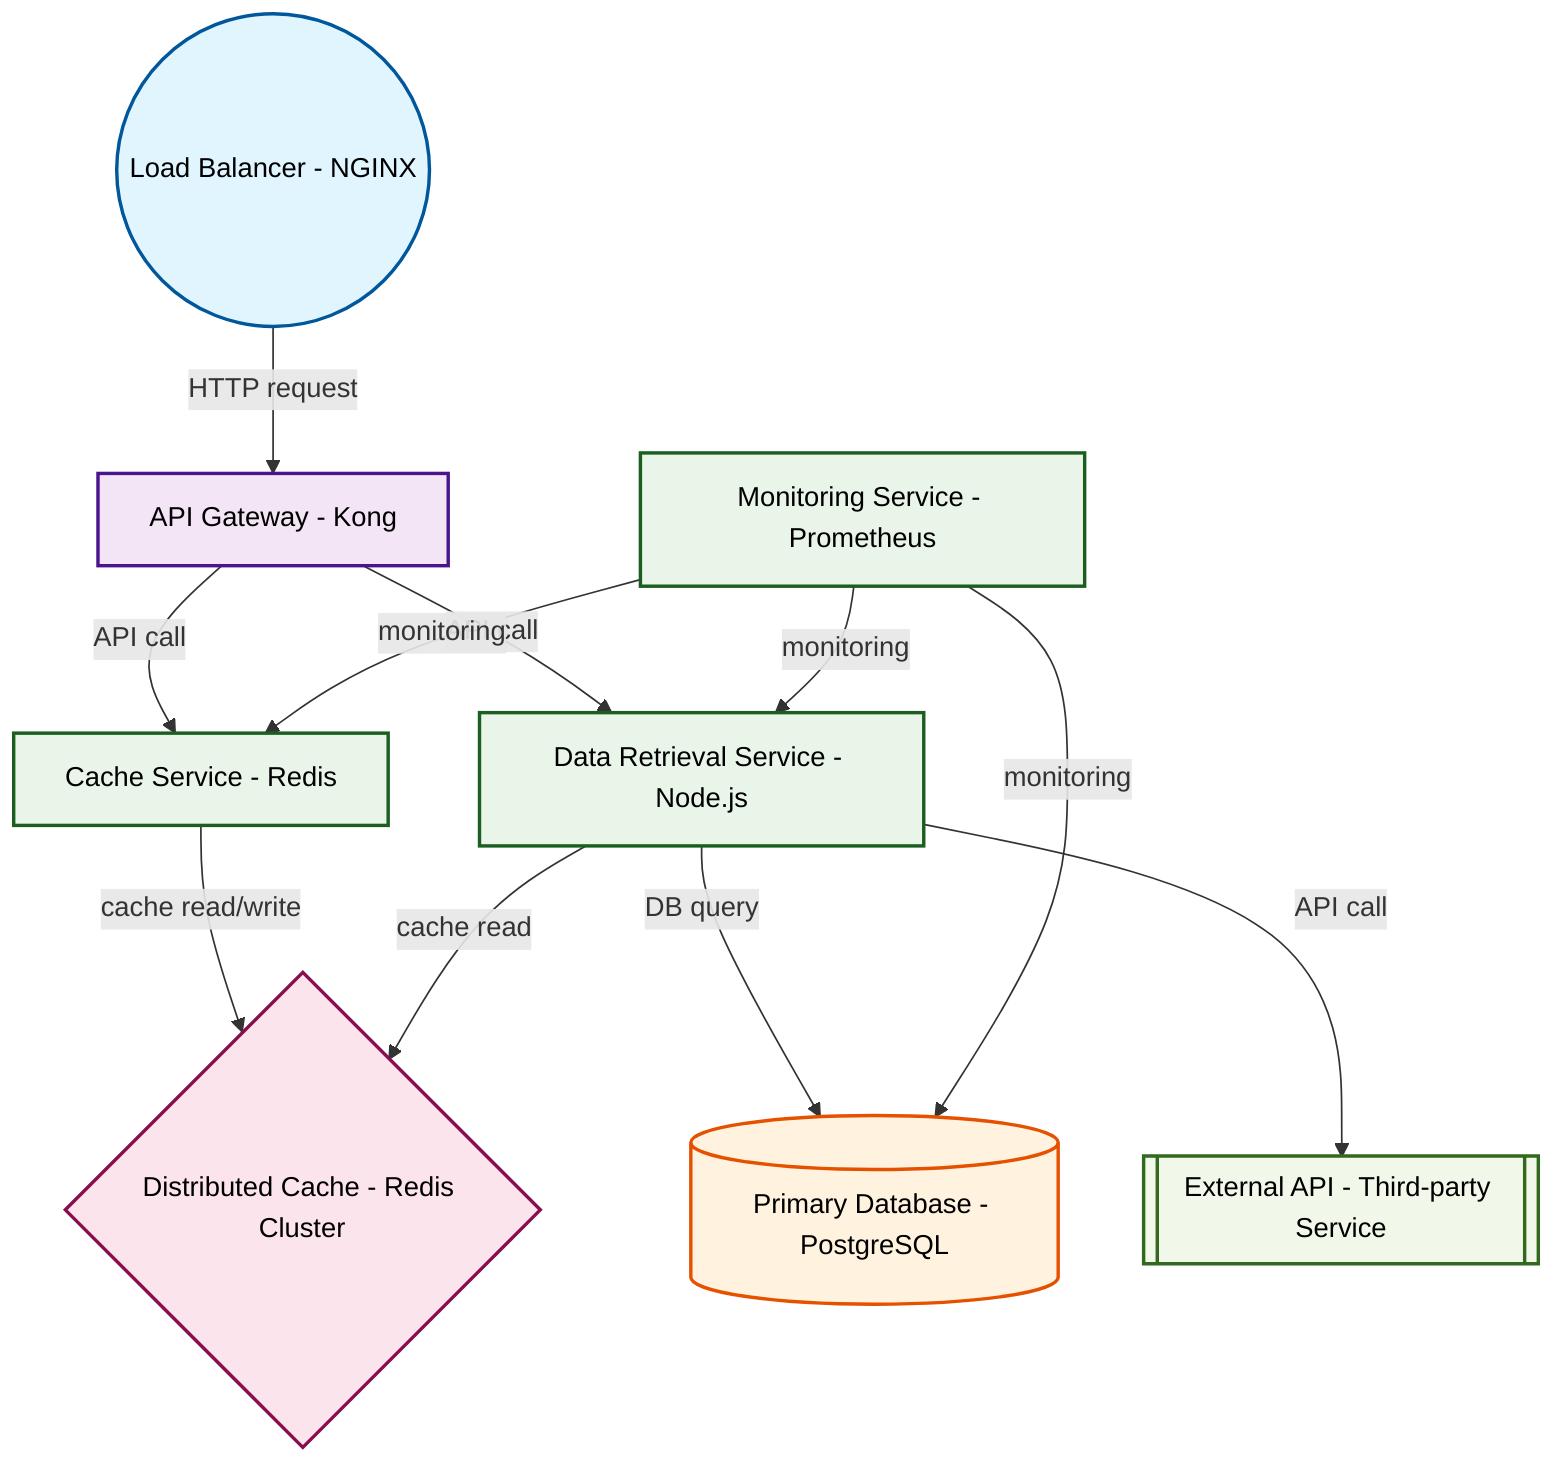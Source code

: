 graph TB

    %% Professional Software Architecture Styling
    classDef userInterface fill:#e1f5fe,stroke:#01579b,stroke-width:2px,color:#000
    classDef apiLayer fill:#f3e5f5,stroke:#4a148c,stroke-width:2px,color:#000
    classDef service fill:#e8f5e8,stroke:#1b5e20,stroke-width:2px,color:#000
    classDef database fill:#fff3e0,stroke:#e65100,stroke-width:2px,color:#000
    classDef cache fill:#fce4ec,stroke:#880e4f,stroke-width:2px,color:#000
    classDef external fill:#f1f8e9,stroke:#33691e,stroke-width:2px,color:#000

    lb1((Load Balancer - NGINX))
    api1[API Gateway - Kong]
    service1[Cache Service - Redis]
    service2[Data Retrieval Service - Node.js]
    db1[(Primary Database - PostgreSQL)]
    cache1{Distributed Cache - Redis Cluster}
    monitoring1[Monitoring Service - Prometheus]
    external1[[External API - Third-party Service]]

    lb1 -->|HTTP request| api1
    api1 -->|API call| service1
    api1 -->|API call| service2
    service1 -->|cache read/write| cache1
    service2 -->|DB query| db1
    service2 -->|cache read| cache1
    service2 -->|API call| external1
    monitoring1 -->|monitoring| service1
    monitoring1 -->|monitoring| service2
    monitoring1 -->|monitoring| db1

    class lb1 userInterface
    class api1 apiLayer
    class service1 service
    class service2 service
    class db1 database
    class cache1 cache
    class monitoring1 service
    class external1 external